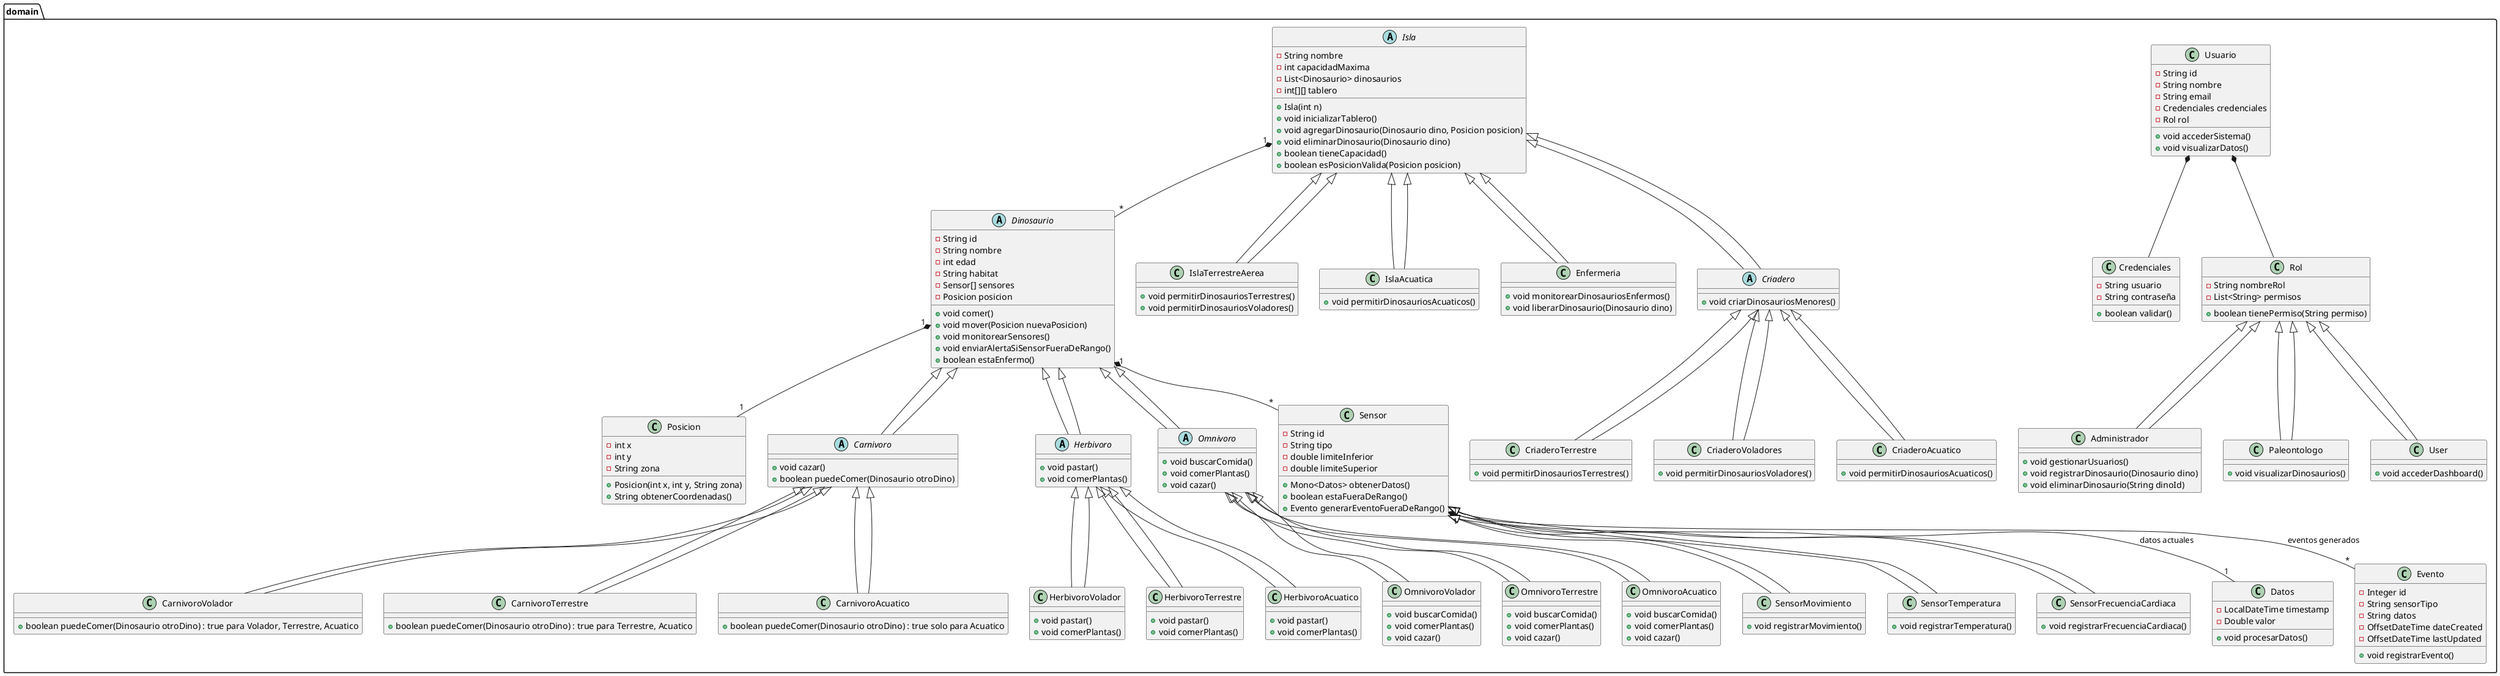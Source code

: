 @startuml
package domain {
    ' Clase base para todos los dinosaurios
    abstract class Dinosaurio {
        - String id
        - String nombre
        - int edad
        - String habitat
        - Sensor[] sensores
        - Posicion posicion
        + void comer()
        + void mover(Posicion nuevaPosicion)
        + void monitorearSensores()
        + void enviarAlertaSiSensorFueraDeRango()
        + boolean estaEnfermo()
    }

    class Posicion {
        - int x
        - int y
        - String zona
        + Posicion(int x, int y, String zona)
        + String obtenerCoordenadas()
    }

    ' Tipos de alimentación y sus reglas
    abstract class Carnivoro extends Dinosaurio {
        + void cazar()
        + boolean puedeComer(Dinosaurio otroDino)
    }

    abstract class Herbivoro extends Dinosaurio {
        + void pastar()
        + void comerPlantas()
    }

    abstract class Omnivoro extends Dinosaurio {
        + void buscarComida()
        + void comerPlantas()
        + void cazar()
    }

    ' Subtipos de Carnivoro con restricciones de alimentación
    class CarnivoroVolador extends Carnivoro {
        + boolean puedeComer(Dinosaurio otroDino) : true para Volador, Terrestre, Acuatico
    }

    class CarnivoroTerrestre extends Carnivoro {
        + boolean puedeComer(Dinosaurio otroDino) : true para Terrestre, Acuatico
    }

    class CarnivoroAcuatico extends Carnivoro {
        + boolean puedeComer(Dinosaurio otroDino) : true solo para Acuatico
    }

    ' Subtipos de Herbivoro
    class HerbivoroVolador extends Herbivoro {
        + void pastar()
        + void comerPlantas()
    }

    class HerbivoroTerrestre extends Herbivoro {
        + void pastar()
        + void comerPlantas()
    }

    class HerbivoroAcuatico extends Herbivoro {
        + void pastar()
        + void comerPlantas()
    }

    ' Subtipos de Omnivoro
    class OmnivoroVolador extends Omnivoro {
        + void buscarComida()
        + void comerPlantas()
        + void cazar()
    }

    class OmnivoroTerrestre extends Omnivoro {
        + void buscarComida()
        + void comerPlantas()
        + void cazar()
    }

    class OmnivoroAcuatico extends Omnivoro {
        + void buscarComida()
        + void comerPlantas()
        + void cazar()
    }

    ' Relaciones de subclases de Dinosaurio
    Dinosaurio <|-- Carnivoro
    Dinosaurio <|-- Herbivoro
    Dinosaurio <|-- Omnivoro

    Carnivoro <|-- CarnivoroVolador
    Carnivoro <|-- CarnivoroTerrestre
    Carnivoro <|-- CarnivoroAcuatico

    Herbivoro <|-- HerbivoroVolador
    Herbivoro <|-- HerbivoroTerrestre
    Herbivoro <|-- HerbivoroAcuatico

    Omnivoro <|-- OmnivoroVolador
    Omnivoro <|-- OmnivoroTerrestre
    Omnivoro <|-- OmnivoroAcuatico

    Dinosaurio "1" *-- "1" Posicion

    ' Sensores y su relación con los dinosaurios
    class Sensor {
        - String id
        - String tipo
        - double limiteInferior
        - double limiteSuperior
        + Mono<Datos> obtenerDatos()
        + boolean estaFueraDeRango()
        + Evento generarEventoFueraDeRango()
    }

    class SensorMovimiento extends Sensor {
        + void registrarMovimiento()
    }

    class SensorTemperatura extends Sensor {
        + void registrarTemperatura()
    }

    class SensorFrecuenciaCardiaca extends Sensor {
        + void registrarFrecuenciaCardiaca()
    }

    Sensor <|-- SensorMovimiento
    Sensor <|-- SensorTemperatura
    Sensor <|-- SensorFrecuenciaCardiaca

    ' Relación de dinosaurios con sensores
    Dinosaurio "1" *-- "*" Sensor

    ' Clase para datos de sensores
    class Datos {
        - LocalDateTime timestamp
        - Double valor
        + void procesarDatos()
    }

    Sensor "1" *-- "1" Datos : datos actuales

    ' Clase Evento para registrar eventos de sensores fuera de rango
    class Evento {
        - Integer id
        - String sensorTipo
        - String datos
        - OffsetDateTime dateCreated
        - OffsetDateTime lastUpdated
        + void registrarEvento()
    }

    Sensor "1" *-- "*" Evento : eventos generados

    ' Clases adicionales de usuarios, credenciales y roles
    class Usuario {
        - String id
        - String nombre
        - String email
        - Credenciales credenciales
        - Rol rol
        + void accederSistema()
        + void visualizarDatos()
    }

    class Credenciales {
        - String usuario
        - String contraseña
        + boolean validar()
    }

    class Rol {
        - String nombreRol
        - List<String> permisos
        + boolean tienePermiso(String permiso)
    }

    ' Relaciones de usuario, credenciales y roles
    Usuario *-- Credenciales
    Usuario *-- Rol

    ' Roles específicos
    class Administrador extends Rol {
        + void gestionarUsuarios()
        + void registrarDinosaurio(Dinosaurio dino)
        + void eliminarDinosaurio(String dinoId)
    }

    class Paleontologo extends Rol {
        + void visualizarDinosaurios()
    }

    class User extends Rol {
        + void accederDashboard()
    }

    Rol <|-- Administrador
    Rol <|-- Paleontologo
    Rol <|-- User

    ' Clase base Isla
    abstract class Isla {
        - String nombre
        - int capacidadMaxima
        - List<Dinosaurio> dinosaurios
        - int[][] tablero
        + Isla(int n)
        + void inicializarTablero()
        + void agregarDinosaurio(Dinosaurio dino, Posicion posicion)
        + void eliminarDinosaurio(Dinosaurio dino)
        + boolean tieneCapacidad()
        + boolean esPosicionValida(Posicion posicion)
    }

    ' Subtipos de Isla
    class IslaTerrestreAerea extends Isla {
        + void permitirDinosauriosTerrestres()
        + void permitirDinosauriosVoladores()
    }

    class IslaAcuatica extends Isla {
        + void permitirDinosauriosAcuaticos()
    }

    class Enfermeria extends Isla {
        + void monitorearDinosauriosEnfermos()
        + void liberarDinosaurio(Dinosaurio dino)
    }

    ' Criadero y sus subtipos especializados
    abstract class Criadero extends Isla {
        + void criarDinosauriosMenores()
    }

    class CriaderoTerrestre extends Criadero {
        + void permitirDinosauriosTerrestres()
    }

    class CriaderoVoladores extends Criadero {
        + void permitirDinosauriosVoladores()
    }

    class CriaderoAcuatico extends Criadero {
        + void permitirDinosauriosAcuaticos()
    }

    ' Relaciones de subclases de Isla y Criadero
    Isla <|-- IslaTerrestreAerea
    Isla <|-- IslaAcuatica
    Isla <|-- Enfermeria
    Isla <|-- Criadero

    Criadero <|-- CriaderoTerrestre
    Criadero <|-- CriaderoVoladores
    Criadero <|-- CriaderoAcuatico

    ' Relación de Dinosaurio con Isla
    Isla "1" *-- "*" Dinosaurio
}
@enduml
